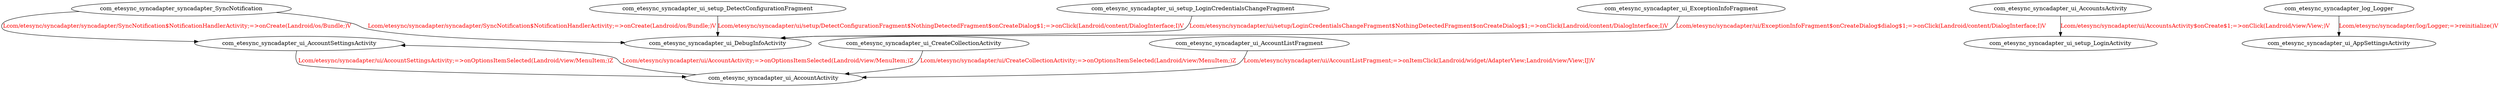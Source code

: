digraph G {
com_etesync_syncadapter_syncadapter_SyncNotification -> com_etesync_syncadapter_ui_AccountSettingsActivity [label="Lcom/etesync/syncadapter/syncadapter/SyncNotification$NotificationHandlerActivity;=>onCreate(Landroid/os/Bundle;)V", fontcolor="red"];
com_etesync_syncadapter_syncadapter_SyncNotification -> com_etesync_syncadapter_ui_DebugInfoActivity [label="Lcom/etesync/syncadapter/syncadapter/SyncNotification$NotificationHandlerActivity;=>onCreate(Landroid/os/Bundle;)V", fontcolor="red"];
com_etesync_syncadapter_ui_AccountActivity -> com_etesync_syncadapter_ui_AccountSettingsActivity [label="Lcom/etesync/syncadapter/ui/AccountActivity;=>onOptionsItemSelected(Landroid/view/MenuItem;)Z", fontcolor="red"];
com_etesync_syncadapter_ui_CreateCollectionActivity -> com_etesync_syncadapter_ui_AccountActivity [label="Lcom/etesync/syncadapter/ui/CreateCollectionActivity;=>onOptionsItemSelected(Landroid/view/MenuItem;)Z", fontcolor="red"];
com_etesync_syncadapter_ui_AccountSettingsActivity -> com_etesync_syncadapter_ui_AccountActivity [label="Lcom/etesync/syncadapter/ui/AccountSettingsActivity;=>onOptionsItemSelected(Landroid/view/MenuItem;)Z", fontcolor="red"];
com_etesync_syncadapter_ui_AccountsActivity -> com_etesync_syncadapter_ui_setup_LoginActivity [label="Lcom/etesync/syncadapter/ui/AccountsActivity$onCreate$1;=>onClick(Landroid/view/View;)V", fontcolor="red"];
com_etesync_syncadapter_ui_AccountListFragment -> com_etesync_syncadapter_ui_AccountActivity [label="Lcom/etesync/syncadapter/ui/AccountListFragment;=>onItemClick(Landroid/widget/AdapterView;Landroid/view/View;IJ)V", fontcolor="red"];
com_etesync_syncadapter_ui_setup_DetectConfigurationFragment -> com_etesync_syncadapter_ui_DebugInfoActivity [label="Lcom/etesync/syncadapter/ui/setup/DetectConfigurationFragment$NothingDetectedFragment$onCreateDialog$1;=>onClick(Landroid/content/DialogInterface;I)V", fontcolor="red"];
com_etesync_syncadapter_ui_setup_LoginCredentialsChangeFragment -> com_etesync_syncadapter_ui_DebugInfoActivity [label="Lcom/etesync/syncadapter/ui/setup/LoginCredentialsChangeFragment$NothingDetectedFragment$onCreateDialog$1;=>onClick(Landroid/content/DialogInterface;I)V", fontcolor="red"];
com_etesync_syncadapter_ui_ExceptionInfoFragment -> com_etesync_syncadapter_ui_DebugInfoActivity [label="Lcom/etesync/syncadapter/ui/ExceptionInfoFragment$onCreateDialog$dialog$1;=>onClick(Landroid/content/DialogInterface;I)V", fontcolor="red"];
com_etesync_syncadapter_log_Logger -> com_etesync_syncadapter_ui_AppSettingsActivity [label="Lcom/etesync/syncadapter/log/Logger;=>reinitialize()V", fontcolor="red"];
}